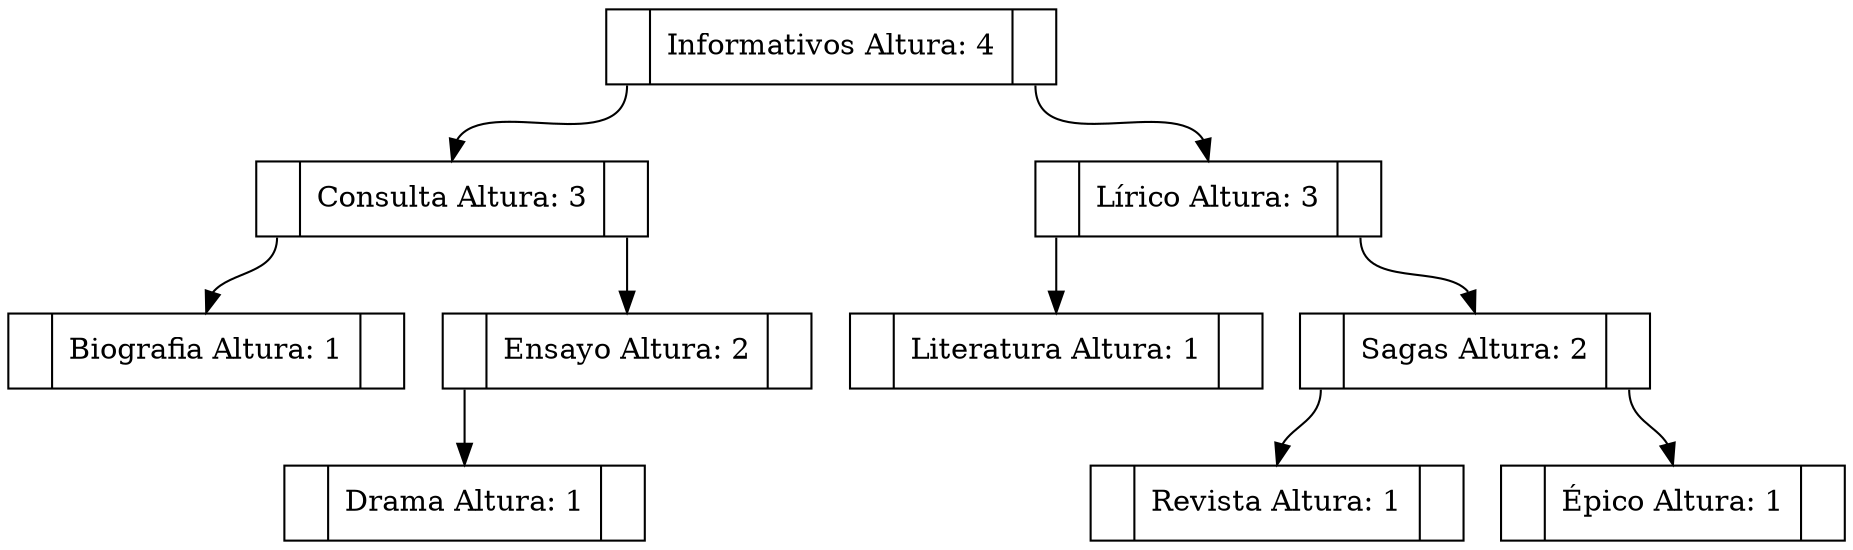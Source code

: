 digraph G
{
        node [shape = record];
nodeInformativos [ label ="<f0> | <f1>Informativos
 Altura: 4
 | <f2> "];
nodeConsulta [ label ="<f0> | <f1>Consulta
 Altura: 3
 | <f2> "];
nodeBiografia [ label ="<f0> | <f1>Biografia
 Altura: 1
 | <f2> "];
nodeEnsayo [ label ="<f0> | <f1>Ensayo
 Altura: 2
 | <f2> "];
nodeDrama [ label ="<f0> | <f1>Drama
 Altura: 1
 | <f2> "];
nodeLírico [ label ="<f0> | <f1>Lírico
 Altura: 3
 | <f2> "];
nodeLiteratura [ label ="<f0> | <f1>Literatura
 Altura: 1
 | <f2> "];
nodeSagas [ label ="<f0> | <f1>Sagas
 Altura: 2
 | <f2> "];
nodeRevista [ label ="<f0> | <f1>Revista
 Altura: 1
 | <f2> "];
nodeÉpico [ label ="<f0> | <f1>Épico
 Altura: 1
 | <f2> "];

"nodeInformativos":f0 -> "nodeConsulta":f1;
"nodeInformativos":f2 -> "nodeLírico":f1;
"nodeConsulta":f0 -> "nodeBiografia":f1;
"nodeConsulta":f2 -> "nodeEnsayo":f1;
"nodeEnsayo":f0 -> "nodeDrama":f1;
"nodeLírico":f0 -> "nodeLiteratura":f1;
"nodeLírico":f2 -> "nodeSagas":f1;
"nodeSagas":f0 -> "nodeRevista":f1;
"nodeSagas":f2 -> "nodeÉpico":f1;

}
